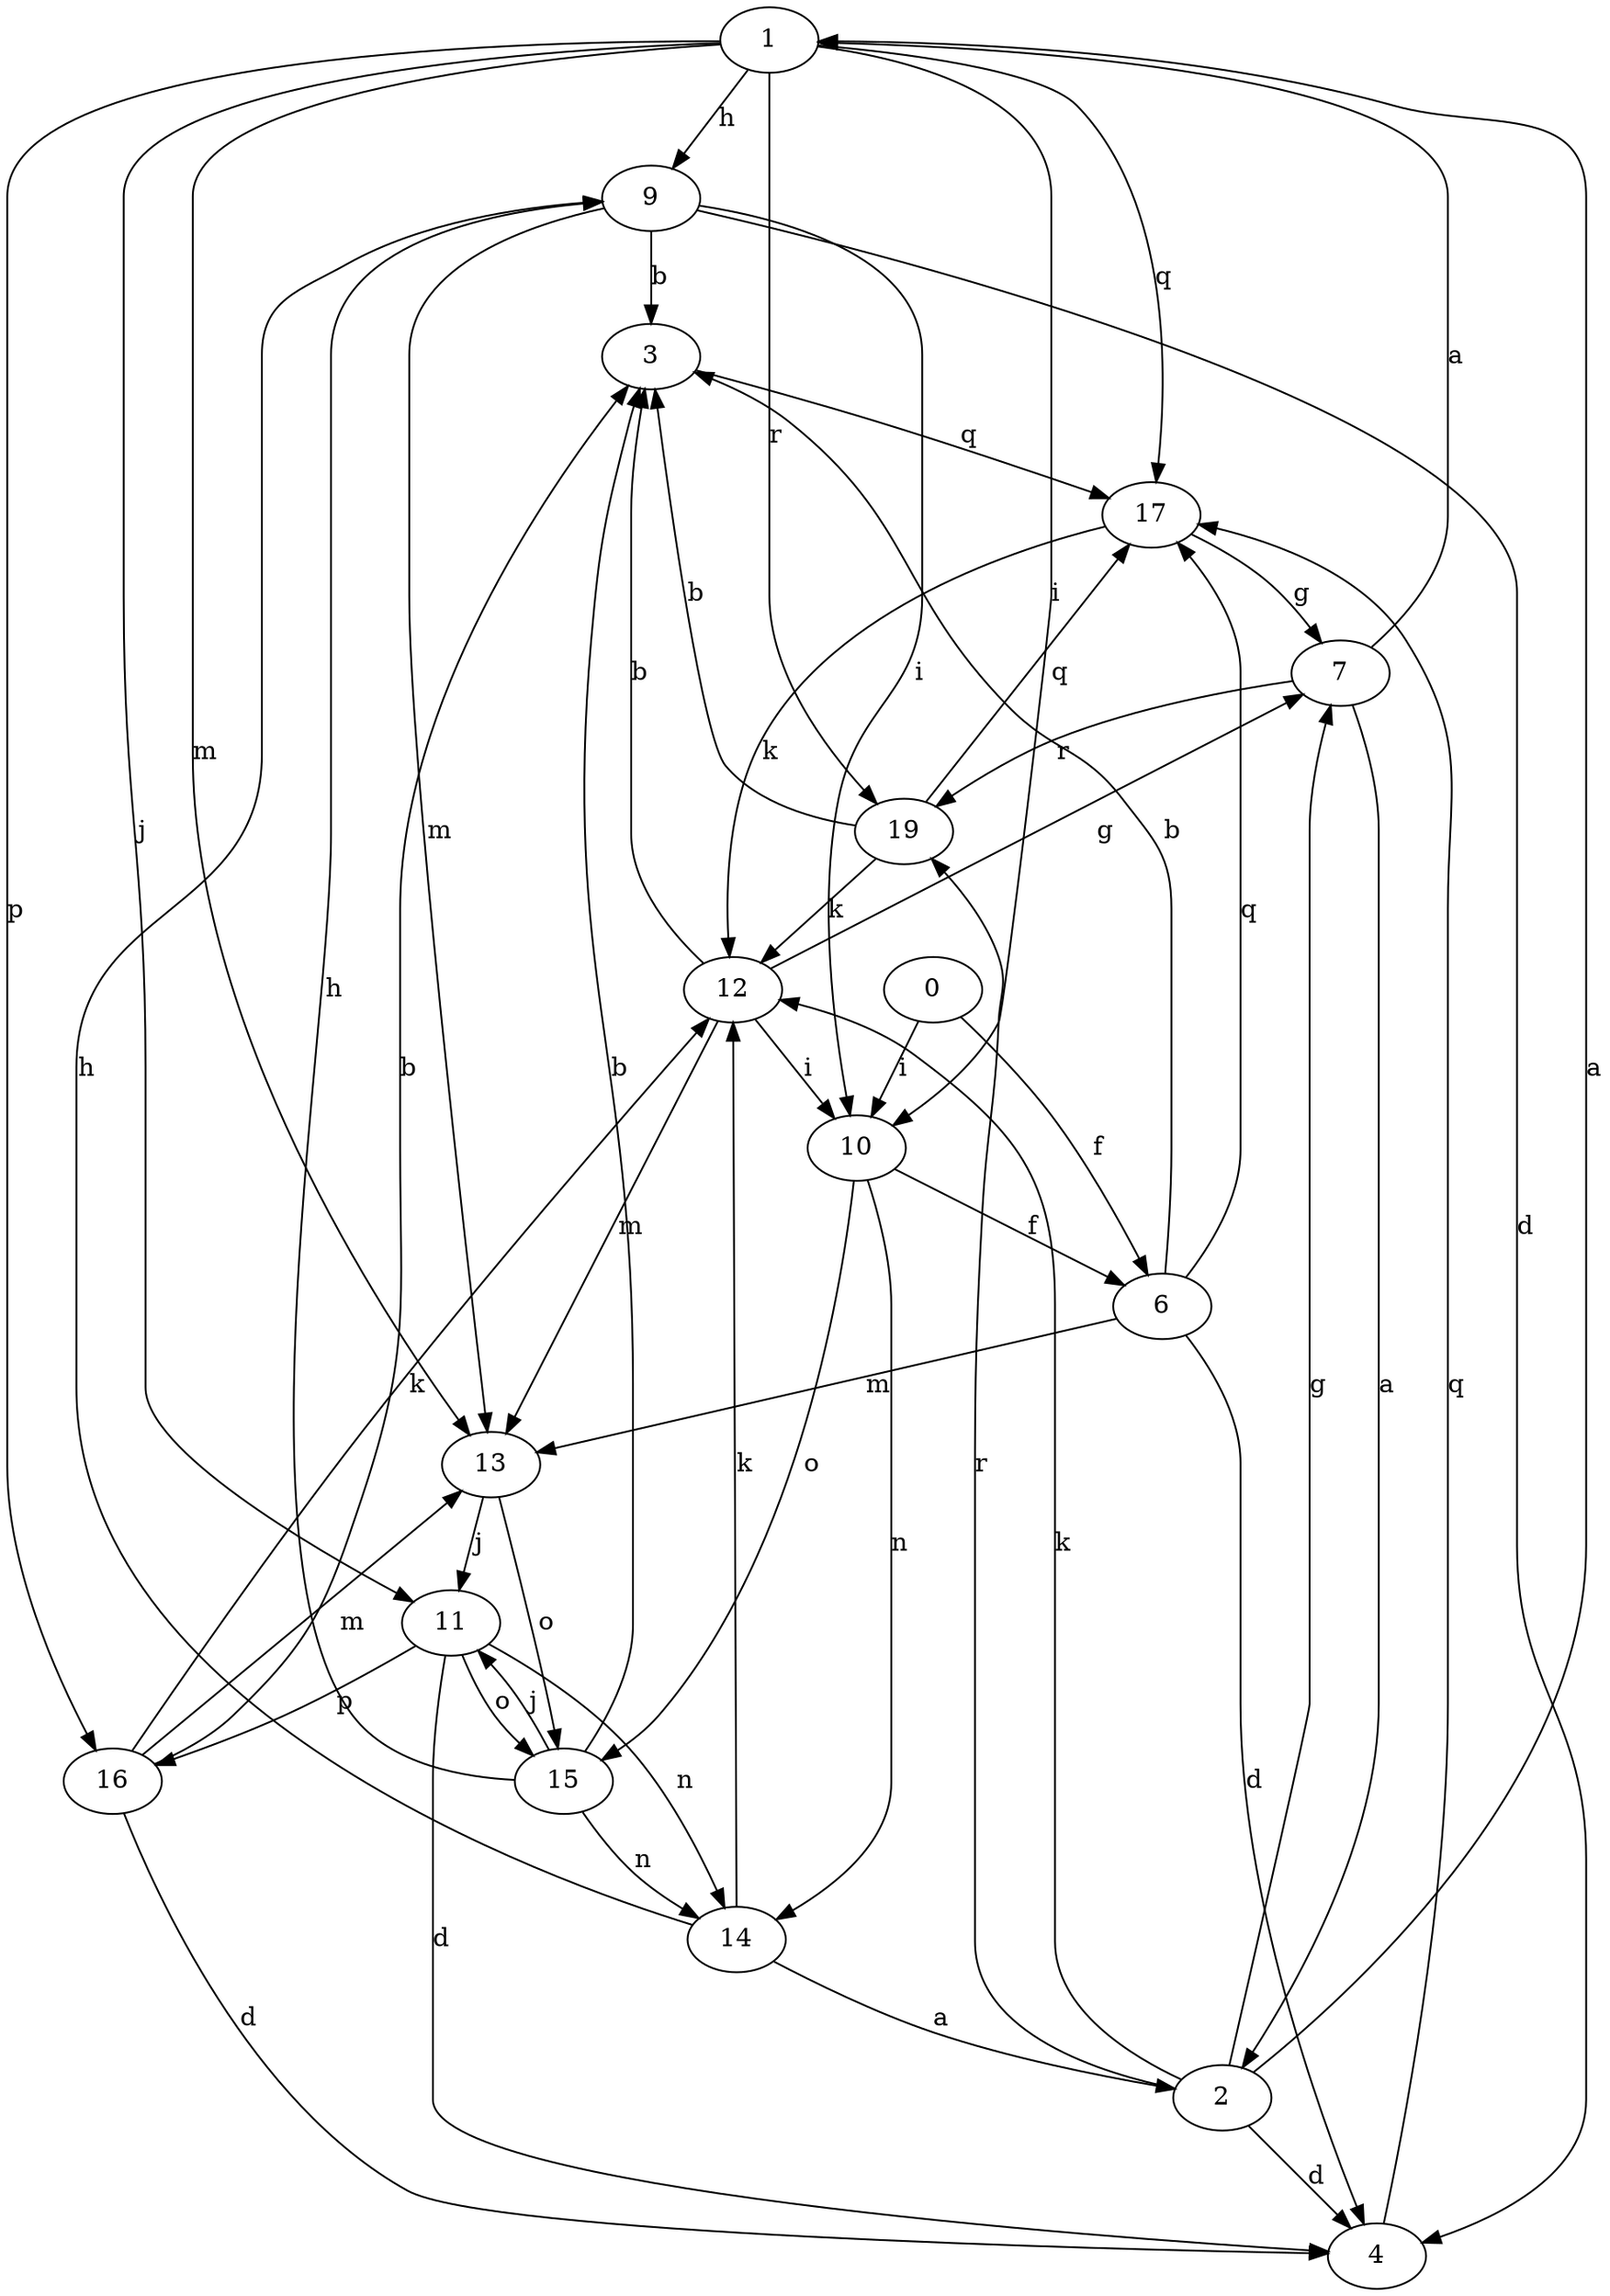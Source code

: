 strict digraph  {
1;
2;
3;
4;
6;
7;
9;
10;
11;
12;
13;
0;
14;
15;
16;
17;
19;
1 -> 9  [label=h];
1 -> 10  [label=i];
1 -> 11  [label=j];
1 -> 13  [label=m];
1 -> 16  [label=p];
1 -> 17  [label=q];
1 -> 19  [label=r];
2 -> 1  [label=a];
2 -> 4  [label=d];
2 -> 7  [label=g];
2 -> 12  [label=k];
2 -> 19  [label=r];
3 -> 17  [label=q];
4 -> 17  [label=q];
6 -> 3  [label=b];
6 -> 4  [label=d];
6 -> 13  [label=m];
6 -> 17  [label=q];
7 -> 1  [label=a];
7 -> 2  [label=a];
7 -> 19  [label=r];
9 -> 3  [label=b];
9 -> 4  [label=d];
9 -> 10  [label=i];
9 -> 13  [label=m];
10 -> 6  [label=f];
10 -> 14  [label=n];
10 -> 15  [label=o];
11 -> 4  [label=d];
11 -> 14  [label=n];
11 -> 15  [label=o];
11 -> 16  [label=p];
12 -> 3  [label=b];
12 -> 7  [label=g];
12 -> 10  [label=i];
12 -> 13  [label=m];
13 -> 11  [label=j];
13 -> 15  [label=o];
0 -> 6  [label=f];
0 -> 10  [label=i];
14 -> 2  [label=a];
14 -> 9  [label=h];
14 -> 12  [label=k];
15 -> 3  [label=b];
15 -> 9  [label=h];
15 -> 11  [label=j];
15 -> 14  [label=n];
16 -> 3  [label=b];
16 -> 4  [label=d];
16 -> 12  [label=k];
16 -> 13  [label=m];
17 -> 7  [label=g];
17 -> 12  [label=k];
19 -> 3  [label=b];
19 -> 12  [label=k];
19 -> 17  [label=q];
}

